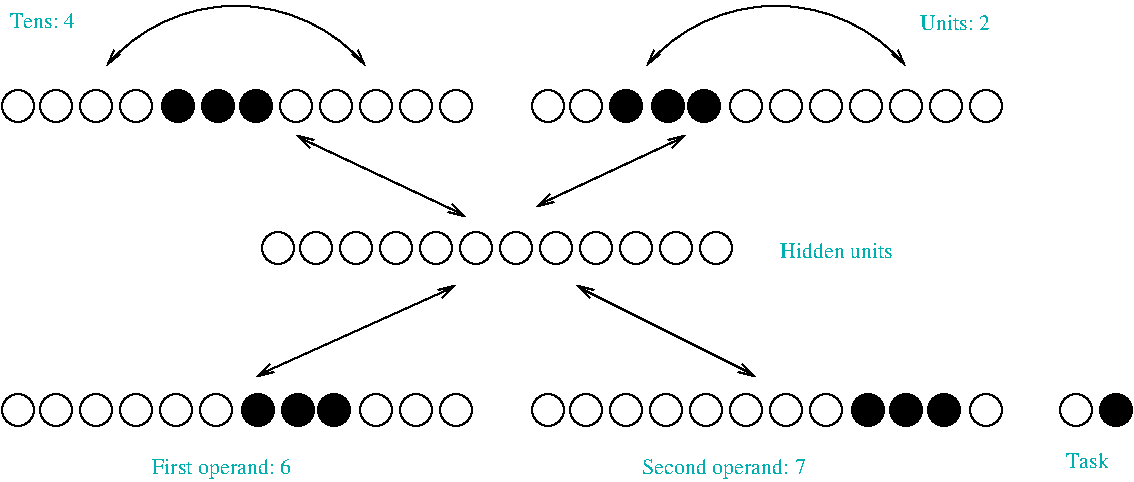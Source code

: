 #FIG 2.1
80 2
5 1 0 1 -1 0 0 0 0.000 0 1 1 419.000 384.000 354 329 414 299 484 329
	0 0 1.000 4.000 8.000
	0 0 1.000 4.000 8.000
5 1 0 1 -1 0 0 0 0.000 0 1 1 149.000 384.000 84 329 144 299 214 329
	0 0 1.000 4.000 8.000
	0 0 1.000 4.000 8.000
6 32 342 534 360
1 3 0 1 -1 0 0 0 0.00000 1 0.000 40 349 8 8 40 349 47 353
1 3 0 1 -1 0 0 0 0.00000 1 0.000 59 349 8 8 59 349 66 353
1 3 0 1 -1 0 0 0 0.00000 1 0.000 79 349 8 8 79 349 86 353
1 3 0 1 -1 0 0 0 0.00000 1 0.000 99 349 8 8 99 349 106 353
1 3 0 1 -1 0 0 0 0.00000 1 0.000 179 349 8 8 179 349 186 353
1 3 0 1 -1 0 0 0 0.00000 1 0.000 199 349 8 8 199 349 206 353
1 3 0 1 -1 0 0 0 0.00000 1 0.000 219 349 8 8 219 349 226 353
1 3 0 1 -1 0 0 0 0.00000 1 0.000 239 349 8 8 239 349 246 353
1 3 0 1 -1 0 0 0 0.00000 1 0.000 259 349 8 8 259 349 266 353
1 3 0 1 -1 0 0 0 0.00000 1 0.000 305 349 8 8 305 349 312 353
1 3 0 1 -1 0 0 0 0.00000 1 0.000 324 349 8 8 324 349 331 353
1 3 0 1 -1 0 0 0 0.00000 1 0.000 404 349 8 8 404 349 411 353
1 3 0 1 -1 0 0 0 0.00000 1 0.000 424 349 8 8 424 349 431 353
1 3 0 1 -1 0 0 0 0.00000 1 0.000 444 349 8 8 444 349 451 353
1 3 0 1 -1 0 0 0 0.00000 1 0.000 464 349 8 8 464 349 471 353
1 3 0 1 -1 0 0 0 0.00000 1 0.000 484 349 8 8 484 349 491 353
1 3 0 1 -1 0 0 0 0.00000 1 0.000 504 349 8 8 504 349 511 353
1 3 0 1 -1 0 0 0 0.00000 1 0.000 524 349 8 8 524 349 531 353
1 3 0 1 -1 0 0 21 0.00000 1 0.000 140 349 8 8 140 349 148 357
1 3 0 1 -1 0 0 21 0.00000 1 0.000 120 349 8 8 120 349 128 357
1 3 0 1 -1 0 0 21 0.00000 1 0.000 159 349 8 8 159 349 167 357
1 3 0 1 -1 0 0 21 0.00000 1 0.000 365 349 8 8 365 349 373 357
1 3 0 1 -1 0 0 21 0.00000 1 0.000 344 349 8 8 344 349 352 357
1 3 0 1 -1 0 0 21 0.00000 1 0.000 383 349 8 8 383 349 391 357
-6
6 107 521 590 533
4 0 16 12 0 -1 0 0.00000 4 12 89 107 533 First operand: 6
4 0 16 12 0 -1 0 0.00000 4 12 107 352 533 Second operand: 7
4 0 16 12 0 -1 0 0.00000 4 9 26 564 530 Task
-6
1 3 0 1 -1 0 0 0 0.00000 1 0.000 170 420 8 8 170 420 177 424
1 3 0 1 -1 0 0 0 0.00000 1 0.000 189 420 8 8 189 420 196 424
1 3 0 1 -1 0 0 0 0.00000 1 0.000 209 420 8 8 209 420 216 424
1 3 0 1 -1 0 0 0 0.00000 1 0.000 229 420 8 8 229 420 236 424
1 3 0 1 -1 0 0 0 0.00000 1 0.000 249 420 8 8 249 420 256 424
1 3 0 1 -1 0 0 0 0.00000 1 0.000 269 420 8 8 269 420 276 424
1 3 0 1 -1 0 0 0 0.00000 1 0.000 289 420 8 8 289 420 296 424
1 3 0 1 -1 0 0 0 0.00000 1 0.000 309 420 8 8 309 420 316 424
1 3 0 1 -1 0 0 0 0.00000 1 0.000 329 420 8 8 329 420 336 424
1 3 0 1 -1 0 0 0 0.00000 1 0.000 349 420 8 8 349 420 356 424
1 3 0 1 -1 0 0 0 0.00000 1 0.000 369 420 8 8 369 420 376 424
1 3 0 1 -1 0 0 0 0.00000 1 0.000 389 420 8 8 389 420 396 424
1 3 0 1 -1 0 0 0 0.00000 1 0.000 40 501 8 8 40 501 47 505
1 3 0 1 -1 0 0 0 0.00000 1 0.000 59 501 8 8 59 501 66 505
1 3 0 1 -1 0 0 0 0.00000 1 0.000 79 501 8 8 79 501 86 505
1 3 0 1 -1 0 0 0 0.00000 1 0.000 99 501 8 8 99 501 106 505
1 3 0 1 -1 0 0 0 0.00000 1 0.000 119 501 8 8 119 501 126 505
1 3 0 1 -1 0 0 0 0.00000 1 0.000 139 501 8 8 139 501 146 505
1 3 0 1 -1 0 0 0 0.00000 1 0.000 219 501 8 8 219 501 226 505
1 3 0 1 -1 0 0 0 0.00000 1 0.000 239 501 8 8 239 501 246 505
1 3 0 1 -1 0 0 0 0.00000 1 0.000 259 501 8 8 259 501 266 505
1 3 0 1 -1 0 0 0 0.00000 1 0.000 305 501 8 8 305 501 312 505
1 3 0 1 -1 0 0 0 0.00000 1 0.000 324 501 8 8 324 501 331 505
1 3 0 1 -1 0 0 0 0.00000 1 0.000 344 501 8 8 344 501 351 505
1 3 0 1 -1 0 0 0 0.00000 1 0.000 364 501 8 8 364 501 371 505
1 3 0 1 -1 0 0 0 0.00000 1 0.000 384 501 8 8 384 501 391 505
1 3 0 1 -1 0 0 0 0.00000 1 0.000 404 501 8 8 404 501 411 505
1 3 0 1 -1 0 0 0 0.00000 1 0.000 424 501 8 8 424 501 431 505
1 3 0 1 -1 0 0 0 0.00000 1 0.000 444 501 8 8 444 501 451 505
1 3 0 1 -1 0 0 0 0.00000 1 0.000 524 501 8 8 524 501 531 505
1 3 0 1 -1 0 0 0 0.00000 1 0.000 569 501 8 8 569 501 576 505
1 3 0 1 -1 0 0 21 0.00000 1 0.000 180 501 8 8 180 501 188 509
1 3 0 1 -1 0 0 21 0.00000 1 0.000 160 501 8 8 160 501 168 509
1 3 0 1 -1 0 0 21 0.00000 1 0.000 198 501 8 8 198 501 206 509
1 3 0 1 -1 0 0 21 0.00000 1 0.000 484 501 8 8 484 501 492 509
1 3 0 1 -1 0 0 21 0.00000 1 0.000 503 501 8 8 503 501 511 509
1 3 0 1 -1 0 0 21 0.00000 1 0.000 465 501 8 8 465 501 473 509
1 3 0 1 -1 0 0 21 0.00000 1 0.000 589 501 8 8 589 501 597 509
2 1 0 1 -1 0 0 0 0.000 -1 1 1
	0 0 1.000 4.000 8.000
	0 0 1.000 4.000 8.000
	 159 484 259 439 9999 9999
2 1 0 1 -1 0 0 0 0.000 -1 1 1
	0 0 1.000 4.000 8.000
	0 0 1.000 4.000 8.000
	 409 484 319 439 9999 9999
2 1 0 1 -1 0 0 0 0.000 -1 1 1
	0 0 1.000 4.000 8.000
	0 0 1.000 4.000 8.000
	 179 364 264 404 9999 9999
2 1 0 1 -1 0 0 0 0.000 -1 1 1
	0 0 1.000 4.000 8.000
	0 0 1.000 4.000 8.000
	 374 364 299 399 9999 9999
4 0 16 12 0 -1 0 0.00000 4 9 41 36 310 Tens: 4
4 0 16 12 0 -1 0 0.00000 4 9 42 491 311 Units: 2
4 0 16 12 0 -1 0 0.00000 4 9 71 421 425 Hidden units
